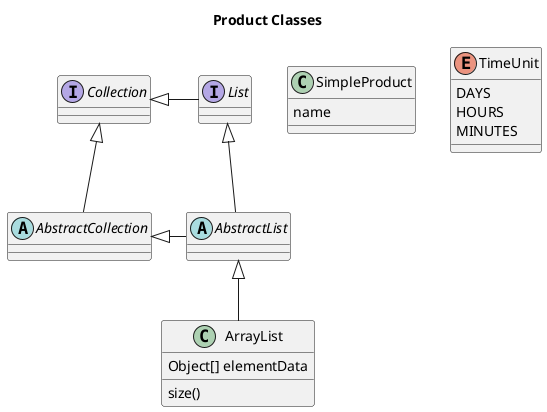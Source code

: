 @startuml

title Product Classes

abstract class AbstractList
abstract AbstractCollection
interface List
interface Collection

List <|-- AbstractList
Collection <|-- AbstractCollection

Collection <|- List
AbstractCollection <|- AbstractList
AbstractList <|-- ArrayList

class ArrayList {
Object[] elementData
size()
}


class SimpleProduct {
name
}

enum TimeUnit {
DAYS
HOURS
MINUTES
}

@enduml